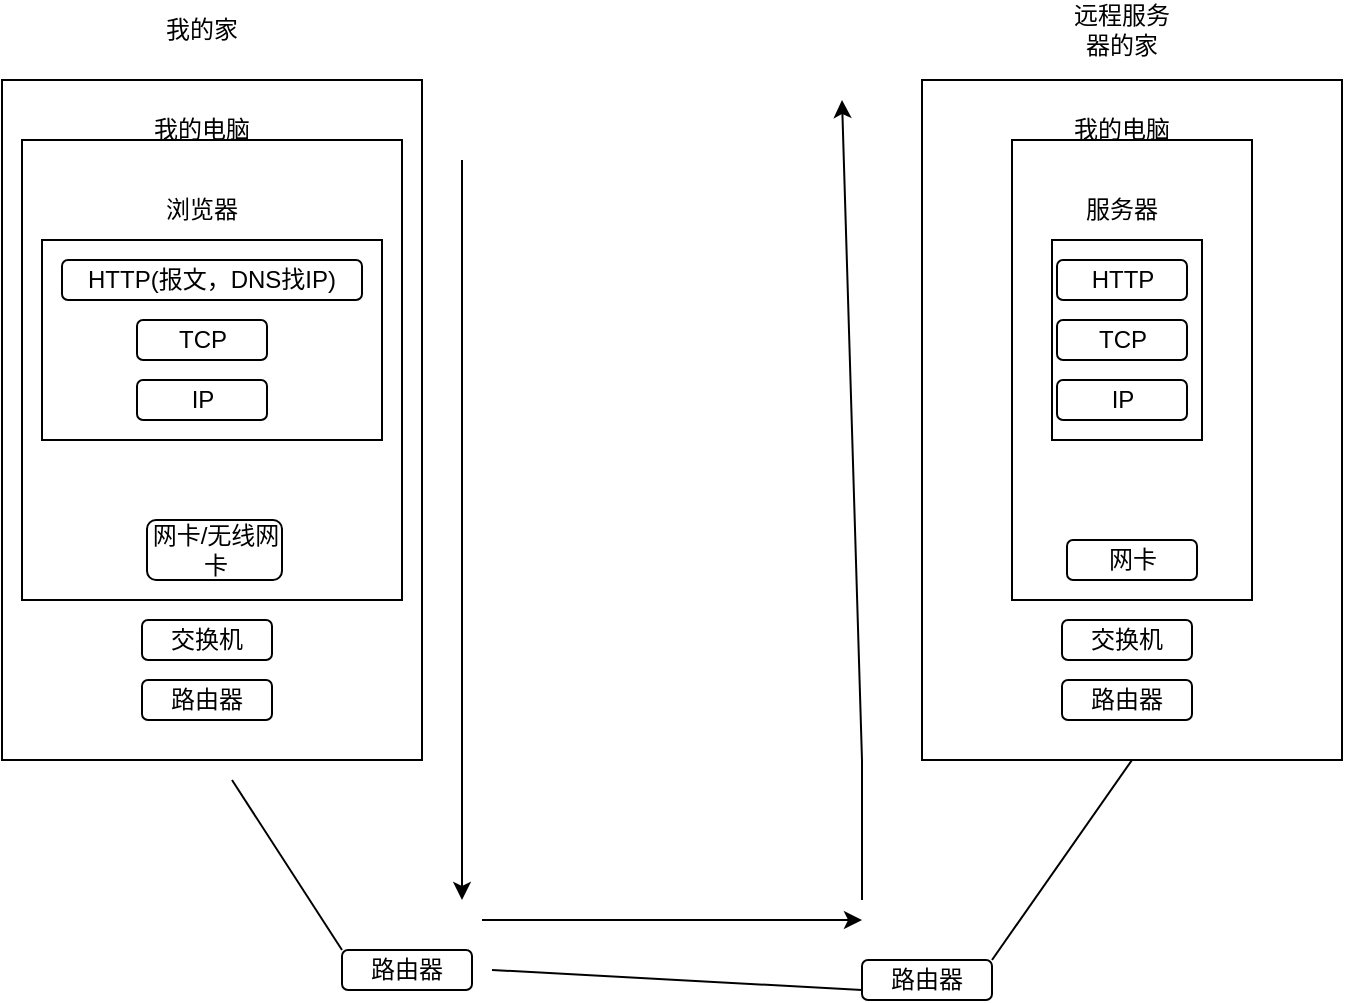 <mxfile version="22.1.18" type="github">
  <diagram name="第 1 页" id="tCEN-EMykmEuA1S0QrHA">
    <mxGraphModel dx="1168" dy="709" grid="1" gridSize="10" guides="1" tooltips="1" connect="1" arrows="1" fold="1" page="1" pageScale="1" pageWidth="827" pageHeight="1169" math="0" shadow="0">
      <root>
        <mxCell id="0" />
        <mxCell id="1" parent="0" />
        <mxCell id="90NsGv2DsGGxObtIHxqt-1" value="" style="rounded=0;whiteSpace=wrap;html=1;" parent="1" vertex="1">
          <mxGeometry x="60" y="150" width="210" height="340" as="geometry" />
        </mxCell>
        <mxCell id="90NsGv2DsGGxObtIHxqt-5" value="我的家" style="text;strokeColor=none;align=center;fillColor=none;html=1;verticalAlign=middle;whiteSpace=wrap;rounded=0;" parent="1" vertex="1">
          <mxGeometry x="130" y="110" width="60" height="30" as="geometry" />
        </mxCell>
        <mxCell id="90NsGv2DsGGxObtIHxqt-6" value="" style="rounded=0;whiteSpace=wrap;html=1;" parent="1" vertex="1">
          <mxGeometry x="70" y="180" width="190" height="230" as="geometry" />
        </mxCell>
        <mxCell id="90NsGv2DsGGxObtIHxqt-8" value="我的电脑&lt;br&gt;" style="text;strokeColor=none;align=center;fillColor=none;html=1;verticalAlign=middle;whiteSpace=wrap;rounded=0;" parent="1" vertex="1">
          <mxGeometry x="130" y="160" width="60" height="30" as="geometry" />
        </mxCell>
        <mxCell id="90NsGv2DsGGxObtIHxqt-10" value="浏览器" style="text;strokeColor=none;align=center;fillColor=none;html=1;verticalAlign=middle;whiteSpace=wrap;rounded=0;" parent="1" vertex="1">
          <mxGeometry x="130" y="200" width="60" height="30" as="geometry" />
        </mxCell>
        <mxCell id="his3Pki_2V8lXUBrsiuB-1" value="" style="rounded=0;whiteSpace=wrap;html=1;" vertex="1" parent="1">
          <mxGeometry x="80" y="230" width="170" height="100" as="geometry" />
        </mxCell>
        <mxCell id="his3Pki_2V8lXUBrsiuB-3" value="HTTP(报文，DNS找IP)" style="rounded=1;whiteSpace=wrap;html=1;" vertex="1" parent="1">
          <mxGeometry x="90" y="240" width="150" height="20" as="geometry" />
        </mxCell>
        <mxCell id="his3Pki_2V8lXUBrsiuB-6" value="TCP" style="rounded=1;whiteSpace=wrap;html=1;" vertex="1" parent="1">
          <mxGeometry x="127.5" y="270" width="65" height="20" as="geometry" />
        </mxCell>
        <mxCell id="his3Pki_2V8lXUBrsiuB-7" value="IP" style="rounded=1;whiteSpace=wrap;html=1;" vertex="1" parent="1">
          <mxGeometry x="127.5" y="300" width="65" height="20" as="geometry" />
        </mxCell>
        <mxCell id="his3Pki_2V8lXUBrsiuB-8" value="网卡/无线网卡" style="rounded=1;whiteSpace=wrap;html=1;" vertex="1" parent="1">
          <mxGeometry x="132.5" y="370" width="67.5" height="30" as="geometry" />
        </mxCell>
        <mxCell id="his3Pki_2V8lXUBrsiuB-9" value="交换机" style="rounded=1;whiteSpace=wrap;html=1;" vertex="1" parent="1">
          <mxGeometry x="130" y="420" width="65" height="20" as="geometry" />
        </mxCell>
        <mxCell id="his3Pki_2V8lXUBrsiuB-10" value="路由器" style="rounded=1;whiteSpace=wrap;html=1;" vertex="1" parent="1">
          <mxGeometry x="130" y="450" width="65" height="20" as="geometry" />
        </mxCell>
        <mxCell id="his3Pki_2V8lXUBrsiuB-13" value="路由器" style="rounded=1;whiteSpace=wrap;html=1;" vertex="1" parent="1">
          <mxGeometry x="490" y="590" width="65" height="20" as="geometry" />
        </mxCell>
        <mxCell id="his3Pki_2V8lXUBrsiuB-14" value="路由器" style="rounded=1;whiteSpace=wrap;html=1;" vertex="1" parent="1">
          <mxGeometry x="230" y="585" width="65" height="20" as="geometry" />
        </mxCell>
        <mxCell id="his3Pki_2V8lXUBrsiuB-16" value="" style="rounded=0;whiteSpace=wrap;html=1;" vertex="1" parent="1">
          <mxGeometry x="520" y="150" width="210" height="340" as="geometry" />
        </mxCell>
        <mxCell id="his3Pki_2V8lXUBrsiuB-17" value="远程服务器的家" style="text;strokeColor=none;align=center;fillColor=none;html=1;verticalAlign=middle;whiteSpace=wrap;rounded=0;" vertex="1" parent="1">
          <mxGeometry x="590" y="110" width="60" height="30" as="geometry" />
        </mxCell>
        <mxCell id="his3Pki_2V8lXUBrsiuB-18" value="" style="rounded=0;whiteSpace=wrap;html=1;" vertex="1" parent="1">
          <mxGeometry x="565" y="180" width="120" height="230" as="geometry" />
        </mxCell>
        <mxCell id="his3Pki_2V8lXUBrsiuB-19" value="我的电脑&lt;br&gt;" style="text;strokeColor=none;align=center;fillColor=none;html=1;verticalAlign=middle;whiteSpace=wrap;rounded=0;" vertex="1" parent="1">
          <mxGeometry x="590" y="160" width="60" height="30" as="geometry" />
        </mxCell>
        <mxCell id="his3Pki_2V8lXUBrsiuB-20" value="服务器" style="text;strokeColor=none;align=center;fillColor=none;html=1;verticalAlign=middle;whiteSpace=wrap;rounded=0;" vertex="1" parent="1">
          <mxGeometry x="590" y="200" width="60" height="30" as="geometry" />
        </mxCell>
        <mxCell id="his3Pki_2V8lXUBrsiuB-21" value="" style="rounded=0;whiteSpace=wrap;html=1;" vertex="1" parent="1">
          <mxGeometry x="585" y="230" width="75" height="100" as="geometry" />
        </mxCell>
        <mxCell id="his3Pki_2V8lXUBrsiuB-22" value="HTTP" style="rounded=1;whiteSpace=wrap;html=1;" vertex="1" parent="1">
          <mxGeometry x="587.5" y="240" width="65" height="20" as="geometry" />
        </mxCell>
        <mxCell id="his3Pki_2V8lXUBrsiuB-23" value="TCP" style="rounded=1;whiteSpace=wrap;html=1;" vertex="1" parent="1">
          <mxGeometry x="587.5" y="270" width="65" height="20" as="geometry" />
        </mxCell>
        <mxCell id="his3Pki_2V8lXUBrsiuB-24" value="IP" style="rounded=1;whiteSpace=wrap;html=1;" vertex="1" parent="1">
          <mxGeometry x="587.5" y="300" width="65" height="20" as="geometry" />
        </mxCell>
        <mxCell id="his3Pki_2V8lXUBrsiuB-25" value="网卡" style="rounded=1;whiteSpace=wrap;html=1;" vertex="1" parent="1">
          <mxGeometry x="592.5" y="380" width="65" height="20" as="geometry" />
        </mxCell>
        <mxCell id="his3Pki_2V8lXUBrsiuB-26" value="交换机" style="rounded=1;whiteSpace=wrap;html=1;" vertex="1" parent="1">
          <mxGeometry x="590" y="420" width="65" height="20" as="geometry" />
        </mxCell>
        <mxCell id="his3Pki_2V8lXUBrsiuB-27" value="路由器" style="rounded=1;whiteSpace=wrap;html=1;" vertex="1" parent="1">
          <mxGeometry x="590" y="450" width="65" height="20" as="geometry" />
        </mxCell>
        <mxCell id="his3Pki_2V8lXUBrsiuB-31" value="" style="endArrow=classic;html=1;rounded=0;" edge="1" parent="1">
          <mxGeometry width="50" height="50" relative="1" as="geometry">
            <mxPoint x="290" y="190" as="sourcePoint" />
            <mxPoint x="290" y="560" as="targetPoint" />
          </mxGeometry>
        </mxCell>
        <mxCell id="his3Pki_2V8lXUBrsiuB-32" value="" style="endArrow=classic;html=1;rounded=0;" edge="1" parent="1">
          <mxGeometry width="50" height="50" relative="1" as="geometry">
            <mxPoint x="300" y="570" as="sourcePoint" />
            <mxPoint x="490" y="570" as="targetPoint" />
          </mxGeometry>
        </mxCell>
        <mxCell id="his3Pki_2V8lXUBrsiuB-33" value="" style="endArrow=classic;html=1;rounded=0;" edge="1" parent="1">
          <mxGeometry width="50" height="50" relative="1" as="geometry">
            <mxPoint x="490" y="560" as="sourcePoint" />
            <mxPoint x="480" y="160" as="targetPoint" />
            <Array as="points">
              <mxPoint x="490" y="490" />
            </Array>
          </mxGeometry>
        </mxCell>
        <mxCell id="his3Pki_2V8lXUBrsiuB-34" value="" style="endArrow=none;html=1;rounded=0;exitX=0;exitY=0;exitDx=0;exitDy=0;" edge="1" parent="1" source="his3Pki_2V8lXUBrsiuB-14">
          <mxGeometry width="50" height="50" relative="1" as="geometry">
            <mxPoint x="125" y="550" as="sourcePoint" />
            <mxPoint x="175" y="500" as="targetPoint" />
          </mxGeometry>
        </mxCell>
        <mxCell id="his3Pki_2V8lXUBrsiuB-36" value="" style="endArrow=none;html=1;rounded=0;" edge="1" parent="1">
          <mxGeometry width="50" height="50" relative="1" as="geometry">
            <mxPoint x="490" y="605" as="sourcePoint" />
            <mxPoint x="305" y="595" as="targetPoint" />
          </mxGeometry>
        </mxCell>
        <mxCell id="his3Pki_2V8lXUBrsiuB-37" value="" style="endArrow=none;html=1;rounded=0;exitX=0.5;exitY=1;exitDx=0;exitDy=0;" edge="1" parent="1" source="his3Pki_2V8lXUBrsiuB-16">
          <mxGeometry width="50" height="50" relative="1" as="geometry">
            <mxPoint x="740" y="600" as="sourcePoint" />
            <mxPoint x="555" y="590" as="targetPoint" />
          </mxGeometry>
        </mxCell>
      </root>
    </mxGraphModel>
  </diagram>
</mxfile>
